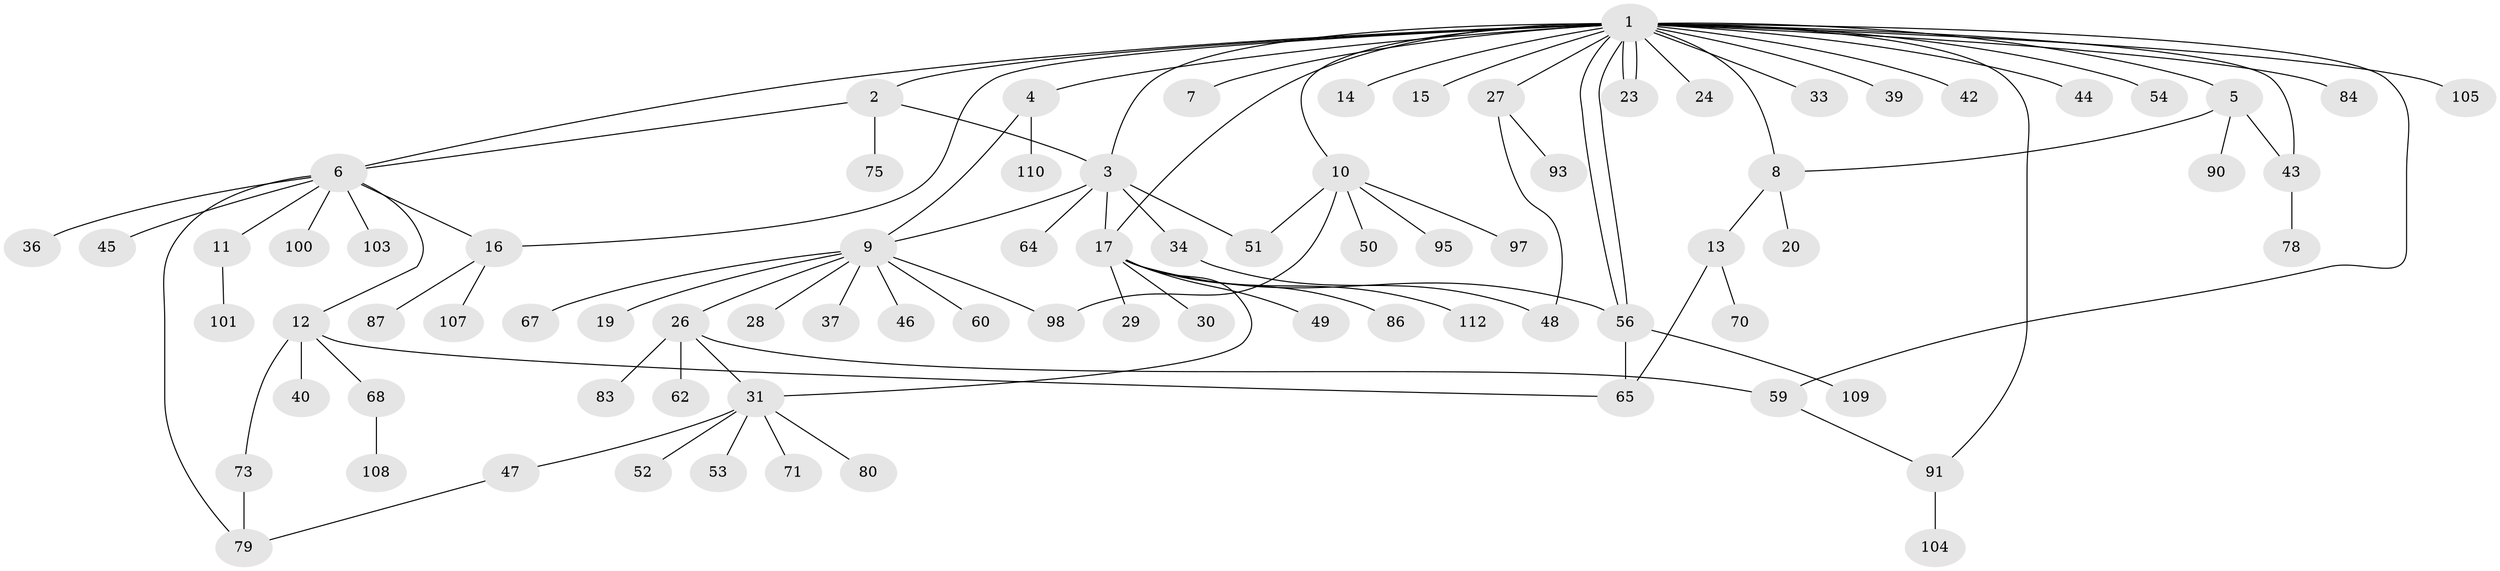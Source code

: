 // original degree distribution, {30: 0.008928571428571428, 4: 0.0625, 8: 0.008928571428571428, 3: 0.08928571428571429, 10: 0.008928571428571428, 1: 0.5178571428571429, 9: 0.008928571428571428, 7: 0.017857142857142856, 2: 0.24107142857142858, 6: 0.026785714285714284, 5: 0.008928571428571428}
// Generated by graph-tools (version 1.1) at 2025/11/02/27/25 16:11:10]
// undirected, 81 vertices, 100 edges
graph export_dot {
graph [start="1"]
  node [color=gray90,style=filled];
  1 [super="+77"];
  2 [super="+111"];
  3 [super="+55"];
  4 [super="+18"];
  5 [super="+96"];
  6 [super="+82"];
  7;
  8;
  9 [super="+21"];
  10 [super="+74"];
  11 [super="+41"];
  12 [super="+32"];
  13 [super="+102"];
  14;
  15;
  16 [super="+57"];
  17 [super="+25"];
  19 [super="+35"];
  20 [super="+22"];
  23;
  24;
  26 [super="+72"];
  27 [super="+63"];
  28;
  29;
  30 [super="+66"];
  31 [super="+38"];
  33;
  34;
  36 [super="+106"];
  37;
  39 [super="+92"];
  40 [super="+69"];
  42;
  43 [super="+61"];
  44;
  45;
  46;
  47 [super="+58"];
  48 [super="+76"];
  49;
  50;
  51;
  52;
  53;
  54;
  56 [super="+89"];
  59 [super="+81"];
  60;
  62;
  64;
  65;
  67;
  68 [super="+85"];
  70;
  71;
  73;
  75;
  78;
  79 [super="+88"];
  80;
  83;
  84;
  86;
  87;
  90 [super="+94"];
  91 [super="+99"];
  93;
  95;
  97;
  98;
  100;
  101;
  103;
  104;
  105;
  107;
  108;
  109;
  110;
  112;
  1 -- 2;
  1 -- 3;
  1 -- 4;
  1 -- 5;
  1 -- 6;
  1 -- 7;
  1 -- 8;
  1 -- 10;
  1 -- 14;
  1 -- 15;
  1 -- 17;
  1 -- 23;
  1 -- 23;
  1 -- 24;
  1 -- 27 [weight=2];
  1 -- 33;
  1 -- 39;
  1 -- 42;
  1 -- 43;
  1 -- 44;
  1 -- 54;
  1 -- 56;
  1 -- 56;
  1 -- 59;
  1 -- 84;
  1 -- 91;
  1 -- 105;
  1 -- 16;
  2 -- 3;
  2 -- 75;
  2 -- 6;
  3 -- 9;
  3 -- 17;
  3 -- 34;
  3 -- 51;
  3 -- 64;
  4 -- 110;
  4 -- 9;
  5 -- 8;
  5 -- 90;
  5 -- 43;
  6 -- 11;
  6 -- 12;
  6 -- 16;
  6 -- 36;
  6 -- 45;
  6 -- 79;
  6 -- 100;
  6 -- 103;
  8 -- 13;
  8 -- 20;
  9 -- 19;
  9 -- 28;
  9 -- 46;
  9 -- 60;
  9 -- 67;
  9 -- 98;
  9 -- 26;
  9 -- 37;
  10 -- 50;
  10 -- 51;
  10 -- 95;
  10 -- 97;
  10 -- 98;
  11 -- 101;
  12 -- 40;
  12 -- 65;
  12 -- 68;
  12 -- 73;
  13 -- 65;
  13 -- 70;
  16 -- 87;
  16 -- 107;
  17 -- 29;
  17 -- 49;
  17 -- 112;
  17 -- 31;
  17 -- 86;
  17 -- 30;
  17 -- 56;
  26 -- 62;
  26 -- 83;
  26 -- 31;
  26 -- 59;
  27 -- 48;
  27 -- 93;
  31 -- 47;
  31 -- 53;
  31 -- 71;
  31 -- 80;
  31 -- 52;
  34 -- 48;
  43 -- 78;
  47 -- 79;
  56 -- 65;
  56 -- 109;
  59 -- 91;
  68 -- 108;
  73 -- 79;
  91 -- 104;
}

